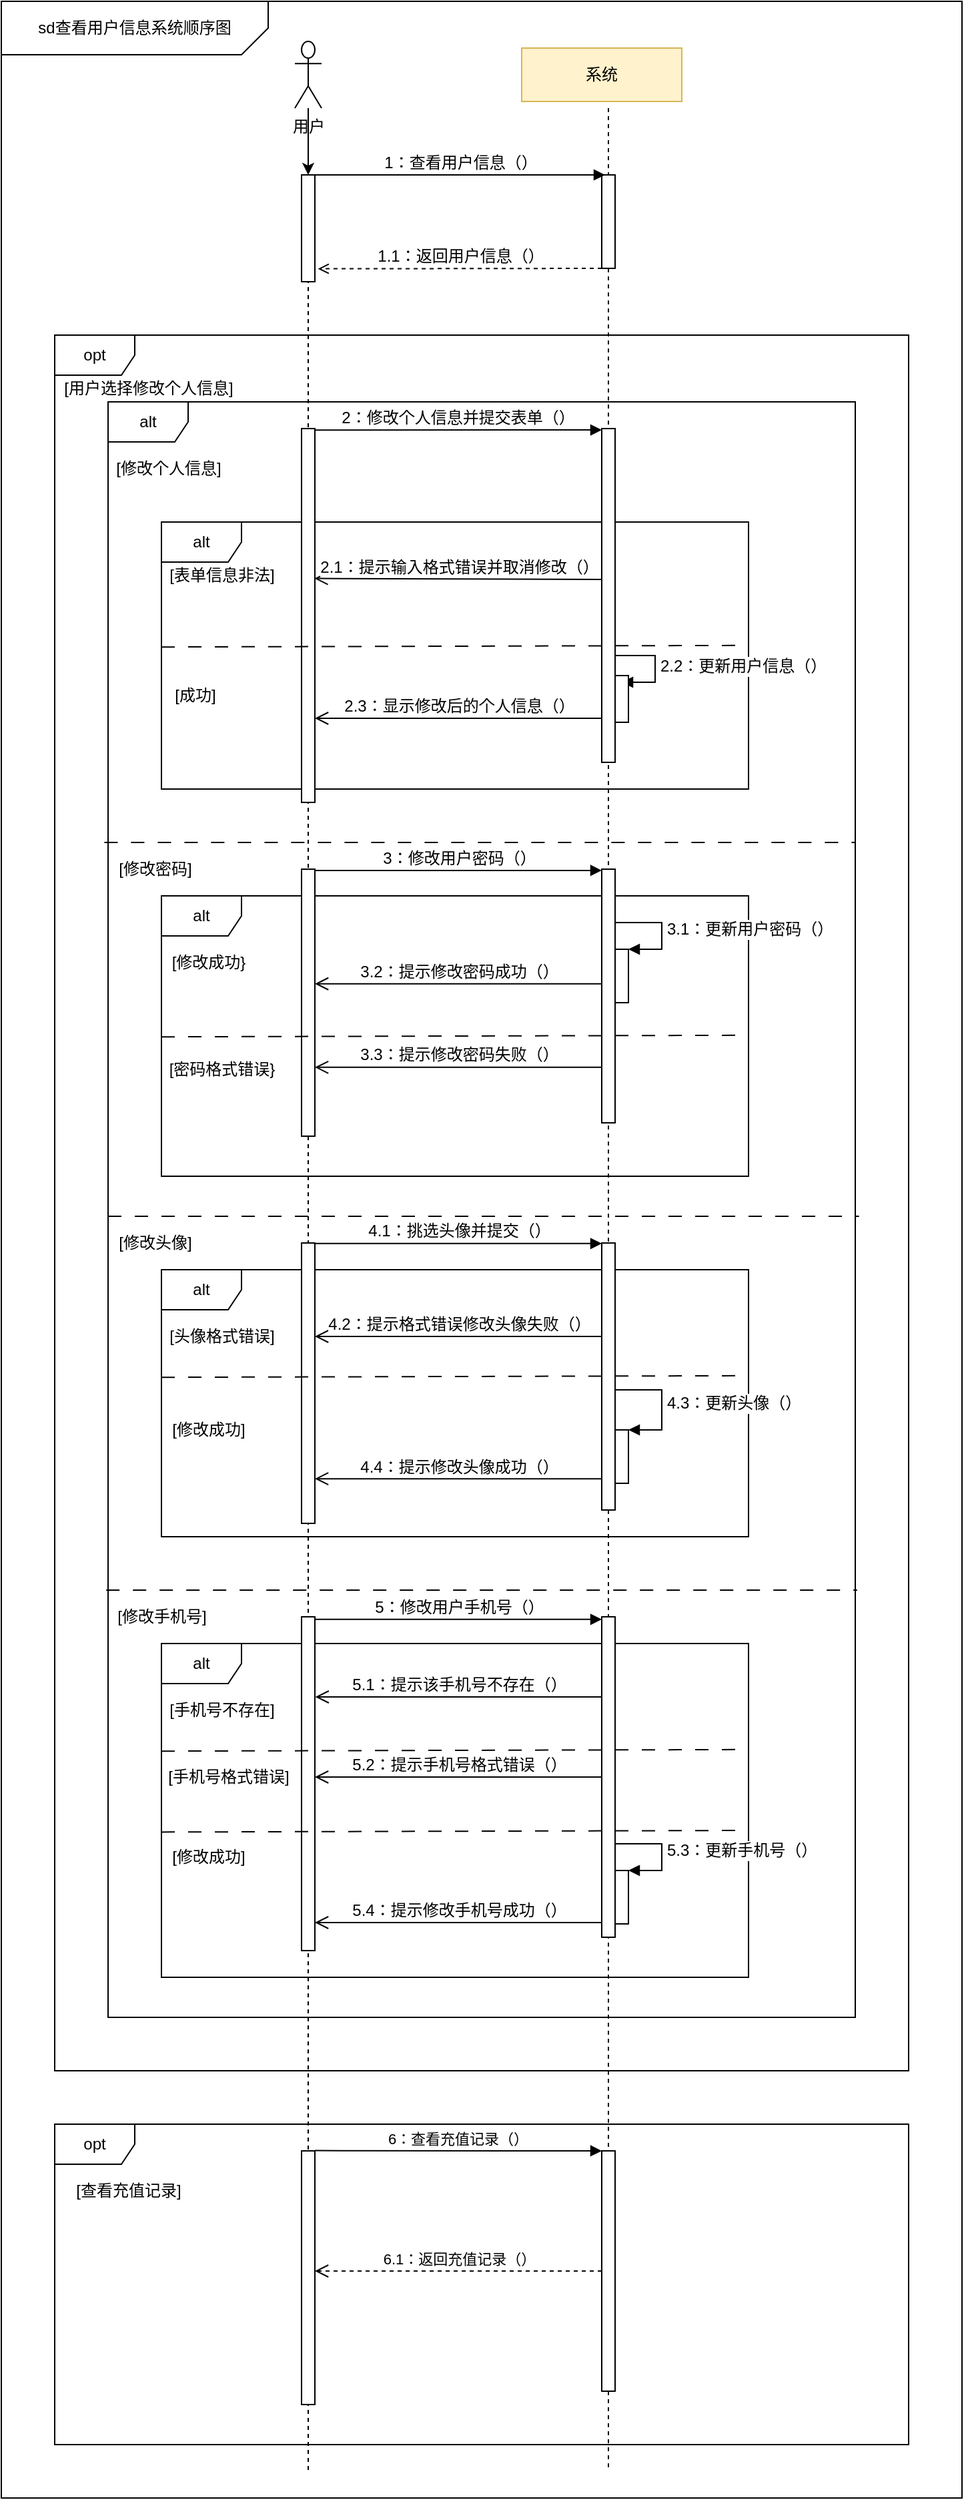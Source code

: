 <mxfile version="14.5.10" type="github">
  <diagram id="kgpKYQtTHZ0yAKxKKP6v" name="Page-1">
    <mxGraphModel dx="864" dy="490" grid="1" gridSize="10" guides="1" tooltips="1" connect="1" arrows="1" fold="1" page="1" pageScale="1" pageWidth="850" pageHeight="1100" background="none" math="0" shadow="0">
      <root>
        <mxCell id="0" />
        <mxCell id="1" parent="0" />
        <mxCell id="8y6wpV7VGv-w1ITJfM3C-70" value="Diagram1 heading" style="shape=umlFrame;whiteSpace=wrap;html=1;width=120;height=30;boundedLbl=1;verticalAlign=middle;align=left;spacingLeft=5;labelBackgroundColor=none;fontSize=12;" parent="1" vertex="1">
          <mxGeometry x="80" y="210" width="720" height="1870" as="geometry" />
        </mxCell>
        <mxCell id="8y6wpV7VGv-w1ITJfM3C-75" value="sd查看用户信息系统顺序图" style="verticalLabelPosition=middle;verticalAlign=middle;html=1;shape=card;whiteSpace=wrap;size=20;arcSize=12;labelBackgroundColor=none;fontSize=12;direction=west;align=center;labelPosition=center;" parent="1" vertex="1">
          <mxGeometry x="80" y="210" width="200" height="40" as="geometry" />
        </mxCell>
        <mxCell id="rjRPn1AzdyR03DO3TlxK-11" value="" style="edgeStyle=orthogonalEdgeStyle;rounded=0;orthogonalLoop=1;jettySize=auto;html=1;" edge="1" parent="1" source="8y6wpV7VGv-w1ITJfM3C-78" target="8y6wpV7VGv-w1ITJfM3C-97">
          <mxGeometry relative="1" as="geometry" />
        </mxCell>
        <mxCell id="8y6wpV7VGv-w1ITJfM3C-78" value="用户" style="shape=umlActor;verticalLabelPosition=bottom;verticalAlign=top;html=1;labelBackgroundColor=none;fontSize=12;" parent="1" vertex="1">
          <mxGeometry x="300" y="240" width="20" height="50" as="geometry" />
        </mxCell>
        <mxCell id="8y6wpV7VGv-w1ITJfM3C-80" value="系统" style="fontStyle=0;labelBackgroundColor=none;fontSize=12;html=1;labelBorderColor=none;whiteSpace=wrap;fillColor=#fff2cc;strokeColor=#d6b656;" parent="1" vertex="1">
          <mxGeometry x="470" y="245" width="120" height="40" as="geometry" />
        </mxCell>
        <mxCell id="8y6wpV7VGv-w1ITJfM3C-92" value="" style="line;strokeWidth=1;direction=south;html=1;dashed=1;labelBackgroundColor=none;fontSize=12;sketch=0;shadow=0;" parent="1" vertex="1">
          <mxGeometry x="305" y="310" width="10" height="1750" as="geometry" />
        </mxCell>
        <mxCell id="8y6wpV7VGv-w1ITJfM3C-96" value="" style="line;strokeWidth=1;direction=south;html=1;dashed=1;labelBackgroundColor=none;fontSize=12;sketch=0;shadow=0;" parent="1" vertex="1">
          <mxGeometry x="530" y="290" width="10" height="1770" as="geometry" />
        </mxCell>
        <mxCell id="8y6wpV7VGv-w1ITJfM3C-97" value="" style="whiteSpace=wrap;html=1;shadow=0;labelBackgroundColor=none;sketch=0;fontSize=12;strokeWidth=1;direction=south;" parent="1" vertex="1">
          <mxGeometry x="305" y="340" width="10" height="80" as="geometry" />
        </mxCell>
        <mxCell id="8y6wpV7VGv-w1ITJfM3C-99" value="" style="whiteSpace=wrap;html=1;shadow=0;labelBackgroundColor=none;sketch=0;fontSize=12;strokeWidth=1;direction=south;" parent="1" vertex="1">
          <mxGeometry x="530" y="340" width="10" height="70" as="geometry" />
        </mxCell>
        <mxCell id="8y6wpV7VGv-w1ITJfM3C-105" value="1：查看用户信息（）" style="html=1;verticalAlign=bottom;endArrow=block;fontSize=12;strokeWidth=1;entryX=0;entryY=0.75;entryDx=0;entryDy=0;" parent="1" target="8y6wpV7VGv-w1ITJfM3C-99" edge="1">
          <mxGeometry width="80" relative="1" as="geometry">
            <mxPoint x="315" y="340" as="sourcePoint" />
            <mxPoint x="510" y="370" as="targetPoint" />
          </mxGeometry>
        </mxCell>
        <mxCell id="8y6wpV7VGv-w1ITJfM3C-107" value="1.1：返回用户信息（）" style="html=1;verticalAlign=bottom;endArrow=open;fontSize=12;strokeWidth=1;exitX=1;exitY=1;exitDx=0;exitDy=0;entryX=0.879;entryY=-0.233;entryDx=0;entryDy=0;entryPerimeter=0;dashed=1;endFill=0;" parent="1" source="8y6wpV7VGv-w1ITJfM3C-99" target="8y6wpV7VGv-w1ITJfM3C-97" edge="1">
          <mxGeometry width="80" relative="1" as="geometry">
            <mxPoint x="430" y="370" as="sourcePoint" />
            <mxPoint x="510" y="370" as="targetPoint" />
          </mxGeometry>
        </mxCell>
        <mxCell id="8y6wpV7VGv-w1ITJfM3C-108" value="opt" style="shape=umlFrame;whiteSpace=wrap;html=1;shadow=0;labelBackgroundColor=none;sketch=0;fontSize=12;strokeWidth=1;" parent="1" vertex="1">
          <mxGeometry x="120" y="460" width="640" height="1300" as="geometry" />
        </mxCell>
        <mxCell id="8y6wpV7VGv-w1ITJfM3C-109" value="[用户选择修改个人信息]" style="text;html=1;resizable=0;autosize=1;align=center;verticalAlign=middle;points=[];fillColor=none;strokeColor=none;rounded=0;shadow=0;labelBackgroundColor=none;sketch=0;fontSize=12;" parent="1" vertex="1">
          <mxGeometry x="120" y="490" width="140" height="20" as="geometry" />
        </mxCell>
        <mxCell id="8y6wpV7VGv-w1ITJfM3C-110" value="alt" style="shape=umlFrame;whiteSpace=wrap;html=1;shadow=0;labelBackgroundColor=none;sketch=0;fontSize=12;strokeWidth=1;" parent="1" vertex="1">
          <mxGeometry x="160" y="510" width="560" height="1210" as="geometry" />
        </mxCell>
        <mxCell id="8y6wpV7VGv-w1ITJfM3C-111" value="[修改个人信息]" style="text;html=1;resizable=0;autosize=1;align=center;verticalAlign=middle;points=[];fillColor=none;strokeColor=none;rounded=0;shadow=0;labelBackgroundColor=none;sketch=0;fontSize=12;" parent="1" vertex="1">
          <mxGeometry x="160" y="550" width="90" height="20" as="geometry" />
        </mxCell>
        <mxCell id="8y6wpV7VGv-w1ITJfM3C-112" value="alt" style="shape=umlFrame;whiteSpace=wrap;html=1;shadow=0;labelBackgroundColor=none;sketch=0;fontSize=12;strokeWidth=1;" parent="1" vertex="1">
          <mxGeometry x="200" y="600" width="440" height="200" as="geometry" />
        </mxCell>
        <mxCell id="8y6wpV7VGv-w1ITJfM3C-113" value="[表单信息非法]" style="text;html=1;resizable=0;autosize=1;align=center;verticalAlign=middle;points=[];fillColor=none;strokeColor=none;rounded=0;shadow=0;labelBackgroundColor=none;sketch=0;fontSize=12;" parent="1" vertex="1">
          <mxGeometry x="200" y="630" width="90" height="20" as="geometry" />
        </mxCell>
        <mxCell id="8y6wpV7VGv-w1ITJfM3C-114" value="" style="html=1;points=[];perimeter=orthogonalPerimeter;shadow=0;labelBackgroundColor=none;sketch=0;fontSize=12;strokeWidth=1;" parent="1" vertex="1">
          <mxGeometry x="305" y="530" width="10" height="280" as="geometry" />
        </mxCell>
        <mxCell id="8y6wpV7VGv-w1ITJfM3C-115" value="" style="html=1;points=[];perimeter=orthogonalPerimeter;shadow=0;labelBackgroundColor=none;sketch=0;fontSize=12;strokeWidth=1;" parent="1" vertex="1">
          <mxGeometry x="530" y="530" width="10" height="250" as="geometry" />
        </mxCell>
        <mxCell id="8y6wpV7VGv-w1ITJfM3C-116" value="2：修改个人信息并提交表单（）" style="html=1;verticalAlign=bottom;endArrow=block;fontSize=12;strokeWidth=1;exitX=0.967;exitY=0.004;exitDx=0;exitDy=0;exitPerimeter=0;entryX=0;entryY=0.004;entryDx=0;entryDy=0;entryPerimeter=0;" parent="1" source="8y6wpV7VGv-w1ITJfM3C-114" target="8y6wpV7VGv-w1ITJfM3C-115" edge="1">
          <mxGeometry width="80" relative="1" as="geometry">
            <mxPoint x="316" y="529" as="sourcePoint" />
            <mxPoint x="530" y="529" as="targetPoint" />
          </mxGeometry>
        </mxCell>
        <mxCell id="8y6wpV7VGv-w1ITJfM3C-126" value="" style="endArrow=none;startArrow=none;endFill=0;startFill=0;endSize=8;html=1;verticalAlign=bottom;dashed=1;labelBackgroundColor=none;dashPattern=10 10;fontSize=12;strokeWidth=1;exitX=0;exitY=0.468;exitDx=0;exitDy=0;exitPerimeter=0;entryX=1;entryY=0.462;entryDx=0;entryDy=0;entryPerimeter=0;" parent="1" source="8y6wpV7VGv-w1ITJfM3C-112" target="8y6wpV7VGv-w1ITJfM3C-112" edge="1">
          <mxGeometry x="-0.5" y="-50" width="160" relative="1" as="geometry">
            <mxPoint x="390" y="570" as="sourcePoint" />
            <mxPoint x="550" y="570" as="targetPoint" />
            <mxPoint as="offset" />
          </mxGeometry>
        </mxCell>
        <mxCell id="8y6wpV7VGv-w1ITJfM3C-127" value="2.1：提示输入格式错误并取消修改（）" style="html=1;verticalAlign=bottom;endArrow=open;endSize=8;fontSize=12;strokeWidth=1;exitX=0;exitY=0.452;exitDx=0;exitDy=0;exitPerimeter=0;entryX=0.967;entryY=0.401;entryDx=0;entryDy=0;entryPerimeter=0;" parent="1" source="8y6wpV7VGv-w1ITJfM3C-115" target="8y6wpV7VGv-w1ITJfM3C-114" edge="1">
          <mxGeometry relative="1" as="geometry">
            <mxPoint x="510" y="570" as="sourcePoint" />
            <mxPoint x="430" y="570" as="targetPoint" />
          </mxGeometry>
        </mxCell>
        <mxCell id="8y6wpV7VGv-w1ITJfM3C-128" value="[成功]" style="text;html=1;resizable=0;autosize=1;align=center;verticalAlign=middle;points=[];fillColor=none;strokeColor=none;rounded=0;shadow=0;labelBackgroundColor=none;sketch=0;fontSize=12;" parent="1" vertex="1">
          <mxGeometry x="200" y="720" width="50" height="20" as="geometry" />
        </mxCell>
        <mxCell id="8y6wpV7VGv-w1ITJfM3C-133" value="2.2：更新用户信息（）" style="edgeStyle=orthogonalEdgeStyle;html=1;align=left;spacingLeft=2;endArrow=block;rounded=0;entryX=1;entryY=0;fontSize=12;strokeWidth=1;" parent="1" edge="1">
          <mxGeometry relative="1" as="geometry">
            <mxPoint x="540" y="700" as="sourcePoint" />
            <Array as="points">
              <mxPoint x="570" y="700" />
            </Array>
            <mxPoint x="545" y="720" as="targetPoint" />
          </mxGeometry>
        </mxCell>
        <mxCell id="8y6wpV7VGv-w1ITJfM3C-134" value="" style="html=1;points=[];perimeter=orthogonalPerimeter;shadow=0;labelBackgroundColor=none;sketch=0;fontSize=12;strokeWidth=1;" parent="1" vertex="1">
          <mxGeometry x="540" y="715" width="10" height="35" as="geometry" />
        </mxCell>
        <mxCell id="8y6wpV7VGv-w1ITJfM3C-135" value="2.3：显示修改后的个人信息（）" style="html=1;verticalAlign=bottom;endArrow=open;endSize=8;fontSize=12;strokeWidth=1;exitX=0;exitY=0.868;exitDx=0;exitDy=0;exitPerimeter=0;" parent="1" source="8y6wpV7VGv-w1ITJfM3C-115" target="8y6wpV7VGv-w1ITJfM3C-114" edge="1">
          <mxGeometry relative="1" as="geometry">
            <mxPoint x="510" y="570" as="sourcePoint" />
            <mxPoint x="430" y="570" as="targetPoint" />
          </mxGeometry>
        </mxCell>
        <mxCell id="8y6wpV7VGv-w1ITJfM3C-137" value="" style="endArrow=none;startArrow=none;endFill=0;startFill=0;endSize=8;html=1;verticalAlign=bottom;dashed=1;labelBackgroundColor=none;dashPattern=10 10;fontSize=12;strokeWidth=1;exitX=-0.004;exitY=0.752;exitDx=0;exitDy=0;exitPerimeter=0;entryX=1.001;entryY=0.752;entryDx=0;entryDy=0;entryPerimeter=0;" parent="1" edge="1">
          <mxGeometry width="160" relative="1" as="geometry">
            <mxPoint x="157.2" y="840" as="sourcePoint" />
            <mxPoint x="720" y="840" as="targetPoint" />
          </mxGeometry>
        </mxCell>
        <mxCell id="8y6wpV7VGv-w1ITJfM3C-138" value="[修改密码]" style="text;html=1;resizable=0;autosize=1;align=center;verticalAlign=middle;points=[];fillColor=none;strokeColor=none;rounded=0;shadow=0;labelBackgroundColor=none;sketch=0;fontSize=12;" parent="1" vertex="1">
          <mxGeometry x="160" y="850" width="70" height="20" as="geometry" />
        </mxCell>
        <mxCell id="8y6wpV7VGv-w1ITJfM3C-139" value="alt" style="shape=umlFrame;whiteSpace=wrap;html=1;shadow=0;labelBackgroundColor=none;sketch=0;fontSize=12;strokeWidth=1;" parent="1" vertex="1">
          <mxGeometry x="200" y="880" width="440" height="210" as="geometry" />
        </mxCell>
        <mxCell id="8y6wpV7VGv-w1ITJfM3C-140" value="" style="html=1;points=[];perimeter=orthogonalPerimeter;shadow=0;labelBackgroundColor=none;sketch=0;fontSize=12;strokeWidth=1;" parent="1" vertex="1">
          <mxGeometry x="530" y="860" width="10" height="190" as="geometry" />
        </mxCell>
        <mxCell id="8y6wpV7VGv-w1ITJfM3C-145" value="" style="html=1;points=[];perimeter=orthogonalPerimeter;shadow=0;labelBackgroundColor=none;sketch=0;fontSize=12;strokeWidth=1;" parent="1" vertex="1">
          <mxGeometry x="540" y="920" width="10" height="40" as="geometry" />
        </mxCell>
        <mxCell id="8y6wpV7VGv-w1ITJfM3C-146" value="3.1：更新用户密码（）" style="edgeStyle=orthogonalEdgeStyle;html=1;align=left;spacingLeft=2;endArrow=block;rounded=0;entryX=1;entryY=0;fontSize=12;strokeWidth=1;" parent="1" source="8y6wpV7VGv-w1ITJfM3C-140" target="8y6wpV7VGv-w1ITJfM3C-145" edge="1">
          <mxGeometry relative="1" as="geometry">
            <mxPoint x="545" y="900" as="sourcePoint" />
            <Array as="points">
              <mxPoint x="575" y="900" />
              <mxPoint x="575" y="920" />
            </Array>
          </mxGeometry>
        </mxCell>
        <mxCell id="8y6wpV7VGv-w1ITJfM3C-147" value="" style="html=1;points=[];perimeter=orthogonalPerimeter;shadow=0;labelBackgroundColor=none;sketch=0;fontSize=12;strokeWidth=1;" parent="1" vertex="1">
          <mxGeometry x="305" y="860" width="10" height="200" as="geometry" />
        </mxCell>
        <mxCell id="8y6wpV7VGv-w1ITJfM3C-148" value="3.2：提示修改密码成功（）" style="html=1;verticalAlign=bottom;endArrow=open;endSize=8;fontSize=12;strokeWidth=1;exitX=0;exitY=0.452;exitDx=0;exitDy=0;exitPerimeter=0;" parent="1" source="8y6wpV7VGv-w1ITJfM3C-140" target="8y6wpV7VGv-w1ITJfM3C-147" edge="1">
          <mxGeometry relative="1" as="geometry">
            <mxPoint x="510" y="820" as="sourcePoint" />
            <mxPoint x="430" y="820" as="targetPoint" />
          </mxGeometry>
        </mxCell>
        <mxCell id="8y6wpV7VGv-w1ITJfM3C-149" value="" style="endArrow=none;startArrow=none;endFill=0;startFill=0;endSize=8;html=1;verticalAlign=bottom;dashed=1;labelBackgroundColor=none;dashPattern=10 10;fontSize=12;strokeWidth=1;exitX=0;exitY=0.468;exitDx=0;exitDy=0;exitPerimeter=0;entryX=1;entryY=0.462;entryDx=0;entryDy=0;entryPerimeter=0;" parent="1" edge="1">
          <mxGeometry x="-0.5" y="-50" width="160" relative="1" as="geometry">
            <mxPoint x="200" y="985.6" as="sourcePoint" />
            <mxPoint x="640" y="984.4" as="targetPoint" />
            <mxPoint as="offset" />
          </mxGeometry>
        </mxCell>
        <mxCell id="8y6wpV7VGv-w1ITJfM3C-150" value="[修改成功}" style="text;html=1;resizable=0;autosize=1;align=center;verticalAlign=middle;points=[];fillColor=none;strokeColor=none;rounded=0;shadow=0;labelBackgroundColor=none;sketch=0;fontSize=12;" parent="1" vertex="1">
          <mxGeometry x="200" y="920" width="70" height="20" as="geometry" />
        </mxCell>
        <mxCell id="8y6wpV7VGv-w1ITJfM3C-151" value="[密码格式错误}" style="text;html=1;resizable=0;autosize=1;align=center;verticalAlign=middle;points=[];fillColor=none;strokeColor=none;rounded=0;shadow=0;labelBackgroundColor=none;sketch=0;fontSize=12;" parent="1" vertex="1">
          <mxGeometry x="200" y="1000" width="90" height="20" as="geometry" />
        </mxCell>
        <mxCell id="8y6wpV7VGv-w1ITJfM3C-152" value="3.3：提示修改密码失败（）" style="html=1;verticalAlign=bottom;endArrow=open;endSize=8;fontSize=12;strokeWidth=1;exitX=0;exitY=0.781;exitDx=0;exitDy=0;exitPerimeter=0;" parent="1" source="8y6wpV7VGv-w1ITJfM3C-140" target="8y6wpV7VGv-w1ITJfM3C-147" edge="1">
          <mxGeometry relative="1" as="geometry">
            <mxPoint x="510" y="900" as="sourcePoint" />
            <mxPoint x="430" y="900" as="targetPoint" />
          </mxGeometry>
        </mxCell>
        <mxCell id="8y6wpV7VGv-w1ITJfM3C-153" value="" style="endArrow=none;startArrow=none;endFill=0;startFill=0;endSize=8;html=1;verticalAlign=bottom;dashed=1;labelBackgroundColor=none;dashPattern=10 10;fontSize=12;strokeWidth=1;exitX=-0.004;exitY=0.752;exitDx=0;exitDy=0;exitPerimeter=0;entryX=1.001;entryY=0.752;entryDx=0;entryDy=0;entryPerimeter=0;" parent="1" edge="1">
          <mxGeometry width="160" relative="1" as="geometry">
            <mxPoint x="160.0" y="1120" as="sourcePoint" />
            <mxPoint x="722.8" y="1120" as="targetPoint" />
          </mxGeometry>
        </mxCell>
        <mxCell id="8y6wpV7VGv-w1ITJfM3C-154" value="[修改头像]" style="text;html=1;resizable=0;autosize=1;align=center;verticalAlign=middle;points=[];fillColor=none;strokeColor=none;rounded=0;shadow=0;labelBackgroundColor=none;sketch=0;fontSize=12;" parent="1" vertex="1">
          <mxGeometry x="160" y="1130" width="70" height="20" as="geometry" />
        </mxCell>
        <mxCell id="8y6wpV7VGv-w1ITJfM3C-155" value="alt" style="shape=umlFrame;whiteSpace=wrap;html=1;shadow=0;labelBackgroundColor=none;sketch=0;fontSize=12;strokeWidth=1;" parent="1" vertex="1">
          <mxGeometry x="200" y="1160" width="440" height="200" as="geometry" />
        </mxCell>
        <mxCell id="8y6wpV7VGv-w1ITJfM3C-156" value="3：修改用户密码（）" style="html=1;verticalAlign=bottom;endArrow=block;fontSize=12;strokeWidth=1;entryX=0;entryY=0.005;entryDx=0;entryDy=0;entryPerimeter=0;" parent="1" source="8y6wpV7VGv-w1ITJfM3C-147" target="8y6wpV7VGv-w1ITJfM3C-140" edge="1">
          <mxGeometry width="80" relative="1" as="geometry">
            <mxPoint x="430" y="810" as="sourcePoint" />
            <mxPoint x="510" y="810" as="targetPoint" />
          </mxGeometry>
        </mxCell>
        <mxCell id="8y6wpV7VGv-w1ITJfM3C-157" value="[头像格式错误]" style="text;html=1;resizable=0;autosize=1;align=center;verticalAlign=middle;points=[];fillColor=none;strokeColor=none;rounded=0;shadow=0;labelBackgroundColor=none;sketch=0;fontSize=12;" parent="1" vertex="1">
          <mxGeometry x="200" y="1200" width="90" height="20" as="geometry" />
        </mxCell>
        <mxCell id="8y6wpV7VGv-w1ITJfM3C-158" value="" style="html=1;points=[];perimeter=orthogonalPerimeter;shadow=0;labelBackgroundColor=none;sketch=0;fontSize=12;strokeWidth=1;" parent="1" vertex="1">
          <mxGeometry x="305" y="1140" width="10" height="210" as="geometry" />
        </mxCell>
        <mxCell id="8y6wpV7VGv-w1ITJfM3C-159" value="" style="html=1;points=[];perimeter=orthogonalPerimeter;shadow=0;labelBackgroundColor=none;sketch=0;fontSize=12;strokeWidth=1;" parent="1" vertex="1">
          <mxGeometry x="530" y="1140" width="10" height="200" as="geometry" />
        </mxCell>
        <mxCell id="8y6wpV7VGv-w1ITJfM3C-160" value="4.1：挑选头像并提交（）" style="html=1;verticalAlign=bottom;endArrow=block;fontSize=12;strokeWidth=1;entryX=0;entryY=0.002;entryDx=0;entryDy=0;entryPerimeter=0;" parent="1" source="8y6wpV7VGv-w1ITJfM3C-158" target="8y6wpV7VGv-w1ITJfM3C-159" edge="1">
          <mxGeometry width="80" relative="1" as="geometry">
            <mxPoint x="430" y="1140" as="sourcePoint" />
            <mxPoint x="510" y="1140" as="targetPoint" />
          </mxGeometry>
        </mxCell>
        <mxCell id="8y6wpV7VGv-w1ITJfM3C-161" value="4.2：提示格式错误修改头像失败（）" style="html=1;verticalAlign=bottom;endArrow=open;endSize=8;fontSize=12;strokeWidth=1;exitX=0;exitY=0.35;exitDx=0;exitDy=0;exitPerimeter=0;" parent="1" source="8y6wpV7VGv-w1ITJfM3C-159" target="8y6wpV7VGv-w1ITJfM3C-158" edge="1">
          <mxGeometry relative="1" as="geometry">
            <mxPoint x="510" y="1110" as="sourcePoint" />
            <mxPoint x="430" y="1110" as="targetPoint" />
          </mxGeometry>
        </mxCell>
        <mxCell id="8y6wpV7VGv-w1ITJfM3C-162" value="" style="endArrow=none;startArrow=none;endFill=0;startFill=0;endSize=8;html=1;verticalAlign=bottom;dashed=1;labelBackgroundColor=none;dashPattern=10 10;fontSize=12;strokeWidth=1;exitX=0;exitY=0.468;exitDx=0;exitDy=0;exitPerimeter=0;entryX=1;entryY=0.462;entryDx=0;entryDy=0;entryPerimeter=0;" parent="1" edge="1">
          <mxGeometry x="-0.5" y="-50" width="160" relative="1" as="geometry">
            <mxPoint x="200" y="1240.6" as="sourcePoint" />
            <mxPoint x="640" y="1239.4" as="targetPoint" />
            <mxPoint as="offset" />
          </mxGeometry>
        </mxCell>
        <mxCell id="8y6wpV7VGv-w1ITJfM3C-163" value="[修改成功]" style="text;html=1;resizable=0;autosize=1;align=center;verticalAlign=middle;points=[];fillColor=none;strokeColor=none;rounded=0;shadow=0;labelBackgroundColor=none;sketch=0;fontSize=12;" parent="1" vertex="1">
          <mxGeometry x="200" y="1270" width="70" height="20" as="geometry" />
        </mxCell>
        <mxCell id="8y6wpV7VGv-w1ITJfM3C-164" value="4.4：提示修改头像成功（）" style="html=1;verticalAlign=bottom;endArrow=open;endSize=8;fontSize=12;strokeWidth=1;exitX=0;exitY=0.883;exitDx=0;exitDy=0;exitPerimeter=0;" parent="1" source="8y6wpV7VGv-w1ITJfM3C-159" target="8y6wpV7VGv-w1ITJfM3C-158" edge="1">
          <mxGeometry relative="1" as="geometry">
            <mxPoint x="510" y="1110" as="sourcePoint" />
            <mxPoint x="430" y="1110" as="targetPoint" />
          </mxGeometry>
        </mxCell>
        <mxCell id="8y6wpV7VGv-w1ITJfM3C-165" value="" style="html=1;points=[];perimeter=orthogonalPerimeter;shadow=0;labelBackgroundColor=none;sketch=0;fontSize=12;strokeWidth=1;" parent="1" vertex="1">
          <mxGeometry x="540" y="1280" width="10" height="40" as="geometry" />
        </mxCell>
        <mxCell id="8y6wpV7VGv-w1ITJfM3C-166" value="4.3：更新头像（）" style="edgeStyle=orthogonalEdgeStyle;html=1;align=left;spacingLeft=2;endArrow=block;rounded=0;entryX=1;entryY=0;fontSize=12;strokeWidth=1;" parent="1" target="8y6wpV7VGv-w1ITJfM3C-165" edge="1">
          <mxGeometry relative="1" as="geometry">
            <mxPoint x="540" y="1250" as="sourcePoint" />
            <Array as="points">
              <mxPoint x="575" y="1250" />
            </Array>
          </mxGeometry>
        </mxCell>
        <mxCell id="8y6wpV7VGv-w1ITJfM3C-167" value="" style="endArrow=none;startArrow=none;endFill=0;startFill=0;endSize=8;html=1;verticalAlign=bottom;dashed=1;labelBackgroundColor=none;dashPattern=10 10;fontSize=12;strokeWidth=1;exitX=-0.004;exitY=0.752;exitDx=0;exitDy=0;exitPerimeter=0;entryX=1.001;entryY=0.752;entryDx=0;entryDy=0;entryPerimeter=0;" parent="1" edge="1">
          <mxGeometry width="160" relative="1" as="geometry">
            <mxPoint x="158.6" y="1400" as="sourcePoint" />
            <mxPoint x="721.4" y="1400" as="targetPoint" />
          </mxGeometry>
        </mxCell>
        <mxCell id="8y6wpV7VGv-w1ITJfM3C-168" value="alt" style="shape=umlFrame;whiteSpace=wrap;html=1;shadow=0;labelBackgroundColor=none;sketch=0;fontSize=12;strokeWidth=1;" parent="1" vertex="1">
          <mxGeometry x="200" y="1440" width="440" height="250" as="geometry" />
        </mxCell>
        <mxCell id="8y6wpV7VGv-w1ITJfM3C-171" value="[修改手机号]" style="text;html=1;resizable=0;autosize=1;align=center;verticalAlign=middle;points=[];fillColor=none;strokeColor=none;rounded=0;shadow=0;labelBackgroundColor=none;sketch=0;fontSize=12;" parent="1" vertex="1">
          <mxGeometry x="160" y="1410" width="80" height="20" as="geometry" />
        </mxCell>
        <mxCell id="8y6wpV7VGv-w1ITJfM3C-172" value="" style="html=1;points=[];perimeter=orthogonalPerimeter;shadow=0;labelBackgroundColor=none;sketch=0;fontSize=12;strokeWidth=1;" parent="1" vertex="1">
          <mxGeometry x="305" y="1420" width="10" height="250" as="geometry" />
        </mxCell>
        <mxCell id="8y6wpV7VGv-w1ITJfM3C-173" value="" style="html=1;points=[];perimeter=orthogonalPerimeter;shadow=0;labelBackgroundColor=none;sketch=0;fontSize=12;strokeWidth=1;" parent="1" vertex="1">
          <mxGeometry x="530" y="1420" width="10" height="240" as="geometry" />
        </mxCell>
        <mxCell id="8y6wpV7VGv-w1ITJfM3C-174" value="5：修改用户手机号（）" style="html=1;verticalAlign=bottom;endArrow=block;fontSize=12;strokeWidth=1;entryX=0;entryY=0.008;entryDx=0;entryDy=0;entryPerimeter=0;" parent="1" source="8y6wpV7VGv-w1ITJfM3C-172" target="8y6wpV7VGv-w1ITJfM3C-173" edge="1">
          <mxGeometry width="80" relative="1" as="geometry">
            <mxPoint x="430" y="1390" as="sourcePoint" />
            <mxPoint x="510" y="1390" as="targetPoint" />
          </mxGeometry>
        </mxCell>
        <mxCell id="8y6wpV7VGv-w1ITJfM3C-175" value="[手机号不存在]" style="text;html=1;resizable=0;autosize=1;align=center;verticalAlign=middle;points=[];fillColor=none;strokeColor=none;rounded=0;shadow=0;labelBackgroundColor=none;sketch=0;fontSize=12;" parent="1" vertex="1">
          <mxGeometry x="200" y="1480" width="90" height="20" as="geometry" />
        </mxCell>
        <mxCell id="8y6wpV7VGv-w1ITJfM3C-176" value="5.1：提示该手机号不存在（）" style="html=1;verticalAlign=bottom;endArrow=open;endSize=8;fontSize=12;strokeWidth=1;exitX=0;exitY=0.25;exitDx=0;exitDy=0;exitPerimeter=0;entryX=1.033;entryY=0.24;entryDx=0;entryDy=0;entryPerimeter=0;" parent="1" source="8y6wpV7VGv-w1ITJfM3C-173" target="8y6wpV7VGv-w1ITJfM3C-172" edge="1">
          <mxGeometry relative="1" as="geometry">
            <mxPoint x="510" y="1610" as="sourcePoint" />
            <mxPoint x="430" y="1610" as="targetPoint" />
          </mxGeometry>
        </mxCell>
        <mxCell id="8y6wpV7VGv-w1ITJfM3C-177" value="" style="endArrow=none;startArrow=none;endFill=0;startFill=0;endSize=8;html=1;verticalAlign=bottom;dashed=1;labelBackgroundColor=none;dashPattern=10 10;fontSize=12;strokeWidth=1;exitX=0;exitY=0.468;exitDx=0;exitDy=0;exitPerimeter=0;entryX=1;entryY=0.462;entryDx=0;entryDy=0;entryPerimeter=0;" parent="1" edge="1">
          <mxGeometry x="-0.5" y="-50" width="160" relative="1" as="geometry">
            <mxPoint x="200" y="1520.6" as="sourcePoint" />
            <mxPoint x="640" y="1519.4" as="targetPoint" />
            <mxPoint as="offset" />
          </mxGeometry>
        </mxCell>
        <mxCell id="8y6wpV7VGv-w1ITJfM3C-178" value="[手机号格式错误]" style="text;html=1;resizable=0;autosize=1;align=center;verticalAlign=middle;points=[];fillColor=none;strokeColor=none;rounded=0;shadow=0;labelBackgroundColor=none;sketch=0;fontSize=12;" parent="1" vertex="1">
          <mxGeometry x="195" y="1530" width="110" height="20" as="geometry" />
        </mxCell>
        <mxCell id="8y6wpV7VGv-w1ITJfM3C-179" value="5.2：提示手机号格式错误（）" style="html=1;verticalAlign=bottom;endArrow=open;endSize=8;fontSize=12;strokeWidth=1;" parent="1" target="8y6wpV7VGv-w1ITJfM3C-172" edge="1">
          <mxGeometry relative="1" as="geometry">
            <mxPoint x="530" y="1540" as="sourcePoint" />
            <mxPoint x="318" y="1540" as="targetPoint" />
          </mxGeometry>
        </mxCell>
        <mxCell id="8y6wpV7VGv-w1ITJfM3C-180" value="" style="endArrow=none;startArrow=none;endFill=0;startFill=0;endSize=8;html=1;verticalAlign=bottom;dashed=1;labelBackgroundColor=none;dashPattern=10 10;fontSize=12;strokeWidth=1;exitX=0;exitY=0.468;exitDx=0;exitDy=0;exitPerimeter=0;entryX=1;entryY=0.462;entryDx=0;entryDy=0;entryPerimeter=0;" parent="1" edge="1">
          <mxGeometry x="-0.5" y="-50" width="160" relative="1" as="geometry">
            <mxPoint x="200" y="1581.2" as="sourcePoint" />
            <mxPoint x="640" y="1580" as="targetPoint" />
            <mxPoint as="offset" />
          </mxGeometry>
        </mxCell>
        <mxCell id="8y6wpV7VGv-w1ITJfM3C-181" value="[修改成功]" style="text;html=1;resizable=0;autosize=1;align=center;verticalAlign=middle;points=[];fillColor=none;strokeColor=none;rounded=0;shadow=0;labelBackgroundColor=none;sketch=0;fontSize=12;" parent="1" vertex="1">
          <mxGeometry x="200" y="1590" width="70" height="20" as="geometry" />
        </mxCell>
        <mxCell id="8y6wpV7VGv-w1ITJfM3C-182" value="" style="html=1;points=[];perimeter=orthogonalPerimeter;shadow=0;labelBackgroundColor=none;sketch=0;fontSize=12;strokeWidth=1;" parent="1" vertex="1">
          <mxGeometry x="540" y="1610" width="10" height="40" as="geometry" />
        </mxCell>
        <mxCell id="8y6wpV7VGv-w1ITJfM3C-183" value="5.3：更新手机号（）" style="edgeStyle=orthogonalEdgeStyle;html=1;align=left;spacingLeft=2;endArrow=block;rounded=0;entryX=1;entryY=0;fontSize=12;strokeWidth=1;" parent="1" target="8y6wpV7VGv-w1ITJfM3C-182" edge="1">
          <mxGeometry relative="1" as="geometry">
            <mxPoint x="540" y="1590" as="sourcePoint" />
            <Array as="points">
              <mxPoint x="575" y="1590" />
            </Array>
          </mxGeometry>
        </mxCell>
        <mxCell id="8y6wpV7VGv-w1ITJfM3C-184" value="5.4：提示修改手机号成功（）" style="html=1;verticalAlign=bottom;endArrow=open;endSize=8;fontSize=12;strokeWidth=1;" parent="1" target="8y6wpV7VGv-w1ITJfM3C-172" edge="1">
          <mxGeometry relative="1" as="geometry">
            <mxPoint x="530" y="1649" as="sourcePoint" />
            <mxPoint x="450" y="1649" as="targetPoint" />
          </mxGeometry>
        </mxCell>
        <mxCell id="rjRPn1AzdyR03DO3TlxK-1" value="opt" style="shape=umlFrame;whiteSpace=wrap;html=1;" vertex="1" parent="1">
          <mxGeometry x="120" y="1800" width="640" height="240" as="geometry" />
        </mxCell>
        <mxCell id="rjRPn1AzdyR03DO3TlxK-2" value="[查看充值记录]" style="text;html=1;resizable=0;autosize=1;align=center;verticalAlign=middle;points=[];fillColor=none;strokeColor=none;rounded=0;" vertex="1" parent="1">
          <mxGeometry x="130" y="1840" width="90" height="20" as="geometry" />
        </mxCell>
        <mxCell id="rjRPn1AzdyR03DO3TlxK-4" value="" style="html=1;points=[];perimeter=orthogonalPerimeter;" vertex="1" parent="1">
          <mxGeometry x="305" y="1820" width="10" height="190" as="geometry" />
        </mxCell>
        <mxCell id="rjRPn1AzdyR03DO3TlxK-5" value="" style="html=1;points=[];perimeter=orthogonalPerimeter;" vertex="1" parent="1">
          <mxGeometry x="530" y="1820" width="10" height="180" as="geometry" />
        </mxCell>
        <mxCell id="rjRPn1AzdyR03DO3TlxK-6" value="6：查看充值记录（）" style="html=1;verticalAlign=bottom;endArrow=block;exitX=1;exitY=-0.001;exitDx=0;exitDy=0;exitPerimeter=0;" edge="1" parent="1" source="rjRPn1AzdyR03DO3TlxK-4" target="rjRPn1AzdyR03DO3TlxK-5">
          <mxGeometry width="80" relative="1" as="geometry">
            <mxPoint x="380" y="2010" as="sourcePoint" />
            <mxPoint x="460" y="2010" as="targetPoint" />
          </mxGeometry>
        </mxCell>
        <mxCell id="rjRPn1AzdyR03DO3TlxK-10" value="6.1：返回充值记录（）" style="html=1;verticalAlign=bottom;endArrow=open;dashed=1;endSize=8;" edge="1" parent="1" source="rjRPn1AzdyR03DO3TlxK-5" target="rjRPn1AzdyR03DO3TlxK-4">
          <mxGeometry relative="1" as="geometry">
            <mxPoint x="460" y="1910" as="sourcePoint" />
            <mxPoint x="380" y="1910" as="targetPoint" />
          </mxGeometry>
        </mxCell>
      </root>
    </mxGraphModel>
  </diagram>
</mxfile>
